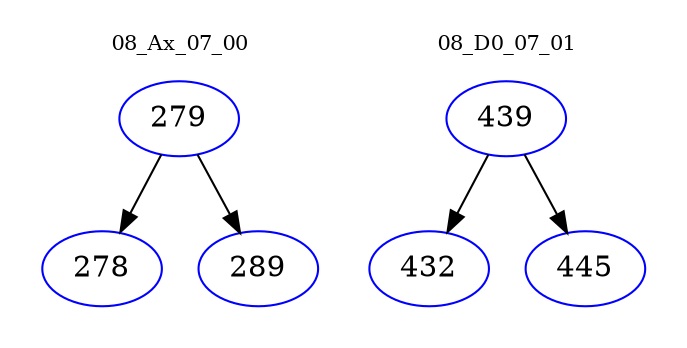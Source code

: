 digraph{
subgraph cluster_0 {
color = white
label = "08_Ax_07_00";
fontsize=10;
T0_279 [label="279", color="blue"]
T0_279 -> T0_278 [color="black"]
T0_278 [label="278", color="blue"]
T0_279 -> T0_289 [color="black"]
T0_289 [label="289", color="blue"]
}
subgraph cluster_1 {
color = white
label = "08_D0_07_01";
fontsize=10;
T1_439 [label="439", color="blue"]
T1_439 -> T1_432 [color="black"]
T1_432 [label="432", color="blue"]
T1_439 -> T1_445 [color="black"]
T1_445 [label="445", color="blue"]
}
}
